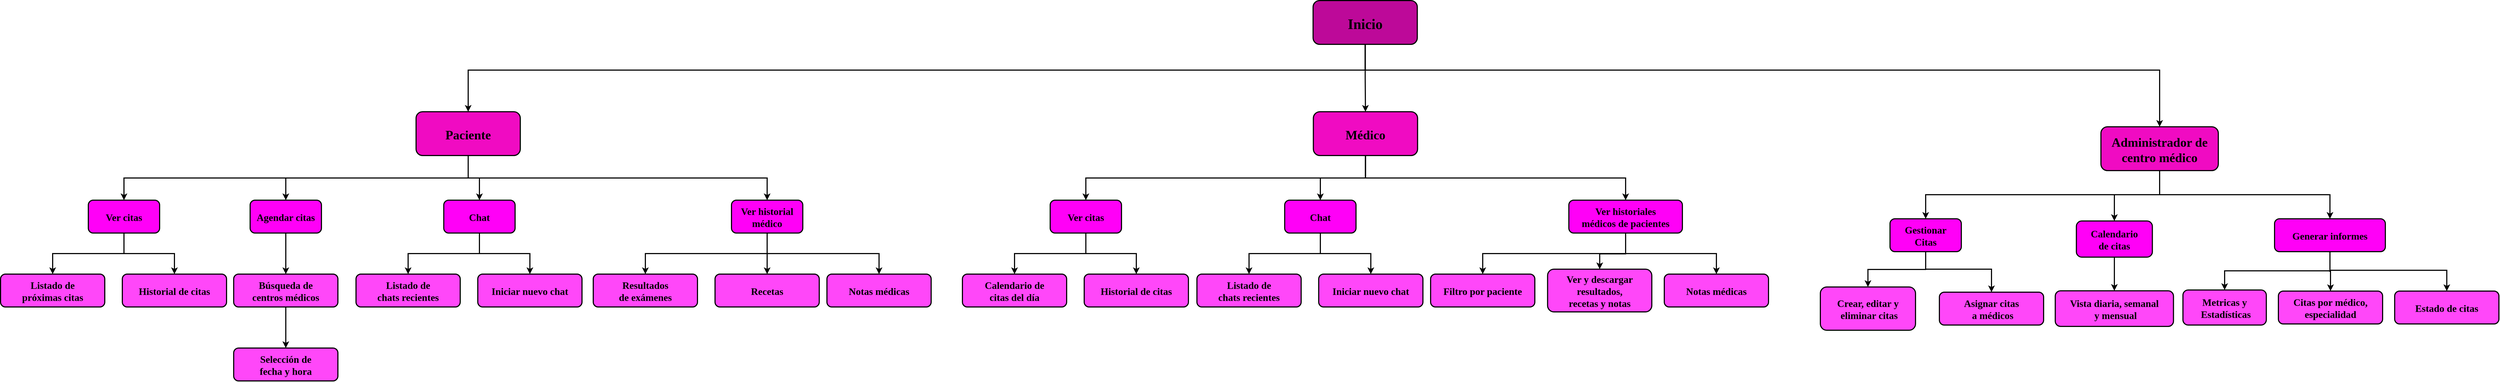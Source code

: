 <mxfile version="22.0.2" type="device">
  <diagram name="Page-1" id="2c0d36ab-eaac-3732-788b-9136903baeff">
    <mxGraphModel dx="1204" dy="242" grid="0" gridSize="10" guides="1" tooltips="1" connect="1" arrows="1" fold="1" page="0" pageScale="1.5" pageWidth="1169" pageHeight="827" background="none" math="0" shadow="0">
      <root>
        <mxCell id="0" />
        <mxCell id="1" parent="0" />
        <mxCell id="2" value="Inicio" style="rounded=1;fillColor=#BD0999;strokeColor=#000000;fontStyle=1;fontFamily=Tahoma;fontSize=26;fontColor=#000000;strokeWidth=2;" parent="1" vertex="1">
          <mxGeometry x="1915.75" y="56" width="190" height="80" as="geometry" />
        </mxCell>
        <mxCell id="13" value="Paciente" style="rounded=1;fillColor=#F00BC2;strokeColor=#000000;fontStyle=1;fontFamily=Tahoma;fontSize=23;fontColor=#000000;strokeWidth=2;" parent="1" vertex="1">
          <mxGeometry x="280.5" y="259" width="190" height="80" as="geometry" />
        </mxCell>
        <mxCell id="16" value="Listado de&#xa;próximas citas" style="rounded=1;fillColor=#FF47F9;strokeColor=#000000;fontStyle=1;fontFamily=Tahoma;fontSize=18;fontColor=#000000;strokeWidth=2;" parent="1" vertex="1">
          <mxGeometry x="-477" y="555.5" width="190" height="60" as="geometry" />
        </mxCell>
        <mxCell id="61" value="" style="edgeStyle=elbowEdgeStyle;elbow=vertical;strokeWidth=2;rounded=0;strokeColor=#000000;" parent="1" source="2" target="13" edge="1">
          <mxGeometry x="-23" y="135.5" width="100" height="100" as="geometry">
            <mxPoint x="-23" y="235.5" as="sourcePoint" />
            <mxPoint x="77" y="135.5" as="targetPoint" />
            <Array as="points">
              <mxPoint x="1198" y="183" />
            </Array>
          </mxGeometry>
        </mxCell>
        <mxCell id="M5uI9JZ_tP9MdGgEt3Kv-123" value="" style="edgeStyle=elbowEdgeStyle;elbow=vertical;strokeWidth=2;rounded=0;entryX=0.5;entryY=0;entryDx=0;entryDy=0;exitX=0.5;exitY=1;exitDx=0;exitDy=0;strokeColor=#000000;" edge="1" parent="1" source="13" target="M5uI9JZ_tP9MdGgEt3Kv-124">
          <mxGeometry x="-23" y="135.5" width="100" height="100" as="geometry">
            <mxPoint x="862.5" y="199.5" as="sourcePoint" />
            <mxPoint x="385.5" y="269.5" as="targetPoint" />
          </mxGeometry>
        </mxCell>
        <mxCell id="M5uI9JZ_tP9MdGgEt3Kv-124" value="Ver citas" style="rounded=1;fillColor=#FF00F7;strokeColor=#000000;fontStyle=1;fontFamily=Tahoma;fontSize=18;fontColor=#000000;strokeWidth=2;" vertex="1" parent="1">
          <mxGeometry x="-317" y="420.5" width="130" height="60" as="geometry" />
        </mxCell>
        <mxCell id="M5uI9JZ_tP9MdGgEt3Kv-125" value="" style="edgeStyle=elbowEdgeStyle;elbow=vertical;strokeWidth=2;rounded=0;entryX=0.5;entryY=0;entryDx=0;entryDy=0;exitX=0.5;exitY=1;exitDx=0;exitDy=0;strokeColor=#000000;" edge="1" parent="1" source="M5uI9JZ_tP9MdGgEt3Kv-124" target="16">
          <mxGeometry x="-23" y="135.5" width="100" height="100" as="geometry">
            <mxPoint x="-52" y="376.5" as="sourcePoint" />
            <mxPoint x="-242" y="430.5" as="targetPoint" />
          </mxGeometry>
        </mxCell>
        <mxCell id="M5uI9JZ_tP9MdGgEt3Kv-126" value="Historial de citas" style="rounded=1;fillColor=#FF47F9;strokeColor=#000000;fontStyle=1;fontFamily=Tahoma;fontSize=18;fontColor=#000000;strokeWidth=2;" vertex="1" parent="1">
          <mxGeometry x="-255" y="555.5" width="190" height="60" as="geometry" />
        </mxCell>
        <mxCell id="M5uI9JZ_tP9MdGgEt3Kv-127" value="" style="edgeStyle=elbowEdgeStyle;elbow=vertical;strokeWidth=2;rounded=0;entryX=0.5;entryY=0;entryDx=0;entryDy=0;exitX=0.5;exitY=1;exitDx=0;exitDy=0;strokeColor=#000000;" edge="1" parent="1" target="M5uI9JZ_tP9MdGgEt3Kv-126" source="M5uI9JZ_tP9MdGgEt3Kv-124">
          <mxGeometry x="-23" y="135.5" width="100" height="100" as="geometry">
            <mxPoint x="-22" y="505.5" as="sourcePoint" />
            <mxPoint x="-12" y="455.5" as="targetPoint" />
          </mxGeometry>
        </mxCell>
        <mxCell id="M5uI9JZ_tP9MdGgEt3Kv-129" value="" style="edgeStyle=elbowEdgeStyle;elbow=vertical;strokeWidth=2;rounded=0;entryX=0.5;entryY=0;entryDx=0;entryDy=0;exitX=0.5;exitY=1;exitDx=0;exitDy=0;strokeColor=#000000;" edge="1" parent="1" target="M5uI9JZ_tP9MdGgEt3Kv-130" source="13">
          <mxGeometry x="-23" y="135.5" width="100" height="100" as="geometry">
            <mxPoint x="826.5" y="350.5" as="sourcePoint" />
            <mxPoint x="836.5" y="280.5" as="targetPoint" />
          </mxGeometry>
        </mxCell>
        <mxCell id="M5uI9JZ_tP9MdGgEt3Kv-130" value="Agendar citas" style="rounded=1;fillColor=#FF00F7;strokeColor=#000000;fontStyle=1;fontFamily=Tahoma;fontSize=18;fontColor=#000000;strokeWidth=2;" vertex="1" parent="1">
          <mxGeometry x="-22" y="420.5" width="130" height="60" as="geometry" />
        </mxCell>
        <mxCell id="M5uI9JZ_tP9MdGgEt3Kv-132" value="Búsqueda de&#xa;centros médicos" style="rounded=1;fillColor=#FF47F9;strokeColor=#000000;fontStyle=1;fontFamily=Tahoma;fontSize=18;fontColor=#000000;strokeWidth=2;" vertex="1" parent="1">
          <mxGeometry x="-52" y="555.5" width="190" height="60" as="geometry" />
        </mxCell>
        <mxCell id="M5uI9JZ_tP9MdGgEt3Kv-133" value="" style="edgeStyle=elbowEdgeStyle;elbow=vertical;strokeWidth=2;rounded=0;entryX=0.5;entryY=0;entryDx=0;entryDy=0;exitX=0.5;exitY=1;exitDx=0;exitDy=0;strokeColor=#000000;" edge="1" parent="1" source="M5uI9JZ_tP9MdGgEt3Kv-130" target="M5uI9JZ_tP9MdGgEt3Kv-132">
          <mxGeometry x="-23" y="135.5" width="100" height="100" as="geometry">
            <mxPoint x="273" y="505.5" as="sourcePoint" />
            <mxPoint x="283" y="455.5" as="targetPoint" />
          </mxGeometry>
        </mxCell>
        <mxCell id="M5uI9JZ_tP9MdGgEt3Kv-134" value="Selección de&#xa;fecha y hora" style="rounded=1;fillColor=#FF47F9;strokeColor=#000000;fontStyle=1;fontFamily=Tahoma;fontSize=18;fontColor=#000000;strokeWidth=2;" vertex="1" parent="1">
          <mxGeometry x="-52" y="690.5" width="190" height="60" as="geometry" />
        </mxCell>
        <mxCell id="M5uI9JZ_tP9MdGgEt3Kv-135" value="" style="edgeStyle=elbowEdgeStyle;elbow=vertical;strokeWidth=2;rounded=0;entryX=0.5;entryY=0;entryDx=0;entryDy=0;exitX=0.5;exitY=1;exitDx=0;exitDy=0;strokeColor=#000000;" edge="1" parent="1" target="M5uI9JZ_tP9MdGgEt3Kv-134" source="M5uI9JZ_tP9MdGgEt3Kv-132">
          <mxGeometry x="-23" y="135.5" width="100" height="100" as="geometry">
            <mxPoint x="73" y="635.5" as="sourcePoint" />
            <mxPoint x="438" y="652.5" as="targetPoint" />
          </mxGeometry>
        </mxCell>
        <mxCell id="M5uI9JZ_tP9MdGgEt3Kv-136" value="Listado de&#xa;chats recientes" style="rounded=1;fillColor=#FF47F9;strokeColor=#000000;fontStyle=1;fontFamily=Tahoma;fontSize=18;fontColor=#000000;strokeWidth=2;" vertex="1" parent="1">
          <mxGeometry x="171" y="555.5" width="190" height="60" as="geometry" />
        </mxCell>
        <mxCell id="M5uI9JZ_tP9MdGgEt3Kv-137" value="" style="edgeStyle=elbowEdgeStyle;elbow=vertical;strokeWidth=2;rounded=0;entryX=0.5;entryY=0;entryDx=0;entryDy=0;exitX=0.5;exitY=1;exitDx=0;exitDy=0;strokeColor=#000000;" edge="1" parent="1" target="M5uI9JZ_tP9MdGgEt3Kv-138" source="13">
          <mxGeometry x="-23" y="135.5" width="100" height="100" as="geometry">
            <mxPoint x="1038.5" y="397.5" as="sourcePoint" />
            <mxPoint x="1048.5" y="327.5" as="targetPoint" />
          </mxGeometry>
        </mxCell>
        <mxCell id="M5uI9JZ_tP9MdGgEt3Kv-138" value="Chat" style="rounded=1;fillColor=#FF00F7;strokeColor=#000000;fontStyle=1;fontFamily=Tahoma;fontSize=18;fontColor=#000000;strokeWidth=2;" vertex="1" parent="1">
          <mxGeometry x="331" y="420.5" width="130" height="60" as="geometry" />
        </mxCell>
        <mxCell id="M5uI9JZ_tP9MdGgEt3Kv-139" value="" style="edgeStyle=elbowEdgeStyle;elbow=vertical;strokeWidth=2;rounded=0;entryX=0.5;entryY=0;entryDx=0;entryDy=0;exitX=0.5;exitY=1;exitDx=0;exitDy=0;strokeColor=#000000;" edge="1" parent="1" source="M5uI9JZ_tP9MdGgEt3Kv-138" target="M5uI9JZ_tP9MdGgEt3Kv-136">
          <mxGeometry x="-23" y="135.5" width="100" height="100" as="geometry">
            <mxPoint x="596" y="376.5" as="sourcePoint" />
            <mxPoint x="406" y="430.5" as="targetPoint" />
          </mxGeometry>
        </mxCell>
        <mxCell id="M5uI9JZ_tP9MdGgEt3Kv-140" value="Iniciar nuevo chat" style="rounded=1;fillColor=#FF47F9;strokeColor=#000000;fontStyle=1;fontFamily=Tahoma;fontSize=18;fontColor=#000000;strokeWidth=2;" vertex="1" parent="1">
          <mxGeometry x="393" y="555.5" width="190" height="60" as="geometry" />
        </mxCell>
        <mxCell id="M5uI9JZ_tP9MdGgEt3Kv-141" value="" style="edgeStyle=elbowEdgeStyle;elbow=vertical;strokeWidth=2;rounded=0;entryX=0.5;entryY=0;entryDx=0;entryDy=0;exitX=0.5;exitY=1;exitDx=0;exitDy=0;strokeColor=#000000;" edge="1" parent="1" source="M5uI9JZ_tP9MdGgEt3Kv-138" target="M5uI9JZ_tP9MdGgEt3Kv-140">
          <mxGeometry x="-23" y="135.5" width="100" height="100" as="geometry">
            <mxPoint x="626" y="505.5" as="sourcePoint" />
            <mxPoint x="636" y="455.5" as="targetPoint" />
          </mxGeometry>
        </mxCell>
        <mxCell id="M5uI9JZ_tP9MdGgEt3Kv-143" value="Resultados&#xa;de exámenes" style="rounded=1;fillColor=#FF47F9;strokeColor=#000000;fontStyle=1;fontFamily=Tahoma;fontSize=18;fontColor=#000000;strokeWidth=2;" vertex="1" parent="1">
          <mxGeometry x="603.5" y="555.5" width="190" height="60" as="geometry" />
        </mxCell>
        <mxCell id="M5uI9JZ_tP9MdGgEt3Kv-144" value="" style="edgeStyle=elbowEdgeStyle;elbow=vertical;strokeWidth=2;rounded=0;entryX=0.5;entryY=0;entryDx=0;entryDy=0;exitX=0.5;exitY=1;exitDx=0;exitDy=0;strokeColor=#000000;" edge="1" parent="1" target="M5uI9JZ_tP9MdGgEt3Kv-145" source="13">
          <mxGeometry x="-23" y="135.5" width="100" height="100" as="geometry">
            <mxPoint x="810.5" y="341.5" as="sourcePoint" />
            <mxPoint x="1483.5" y="329.5" as="targetPoint" />
          </mxGeometry>
        </mxCell>
        <mxCell id="M5uI9JZ_tP9MdGgEt3Kv-145" value="Ver historial&#xa;médico" style="rounded=1;fillColor=#FF00F7;strokeColor=#000000;fontStyle=1;fontFamily=Tahoma;fontSize=18;fontColor=#000000;strokeWidth=2;" vertex="1" parent="1">
          <mxGeometry x="855.5" y="420.5" width="130" height="60" as="geometry" />
        </mxCell>
        <mxCell id="M5uI9JZ_tP9MdGgEt3Kv-146" value="" style="edgeStyle=elbowEdgeStyle;elbow=vertical;strokeWidth=2;rounded=0;entryX=0.5;entryY=0;entryDx=0;entryDy=0;exitX=0.5;exitY=1;exitDx=0;exitDy=0;strokeColor=#000000;" edge="1" parent="1" source="M5uI9JZ_tP9MdGgEt3Kv-145" target="M5uI9JZ_tP9MdGgEt3Kv-143">
          <mxGeometry x="-23" y="135.5" width="100" height="100" as="geometry">
            <mxPoint x="1028.5" y="376.5" as="sourcePoint" />
            <mxPoint x="838.5" y="430.5" as="targetPoint" />
          </mxGeometry>
        </mxCell>
        <mxCell id="M5uI9JZ_tP9MdGgEt3Kv-147" value="Recetas" style="rounded=1;fillColor=#FF47F9;strokeColor=#000000;fontStyle=1;fontFamily=Tahoma;fontSize=18;fontColor=#000000;strokeWidth=2;" vertex="1" parent="1">
          <mxGeometry x="825.5" y="555.5" width="190" height="60" as="geometry" />
        </mxCell>
        <mxCell id="M5uI9JZ_tP9MdGgEt3Kv-148" value="" style="edgeStyle=elbowEdgeStyle;elbow=vertical;strokeWidth=2;rounded=0;entryX=0.5;entryY=0;entryDx=0;entryDy=0;exitX=0.5;exitY=1;exitDx=0;exitDy=0;strokeColor=#000000;" edge="1" parent="1" source="M5uI9JZ_tP9MdGgEt3Kv-145" target="M5uI9JZ_tP9MdGgEt3Kv-147">
          <mxGeometry x="-23" y="135.5" width="100" height="100" as="geometry">
            <mxPoint x="1058.5" y="505.5" as="sourcePoint" />
            <mxPoint x="1068.5" y="455.5" as="targetPoint" />
          </mxGeometry>
        </mxCell>
        <mxCell id="M5uI9JZ_tP9MdGgEt3Kv-149" value="Notas médicas" style="rounded=1;fillColor=#FF47F9;strokeColor=#000000;fontStyle=1;fontFamily=Tahoma;fontSize=18;fontColor=#000000;strokeWidth=2;" vertex="1" parent="1">
          <mxGeometry x="1029.5" y="555.5" width="190" height="60" as="geometry" />
        </mxCell>
        <mxCell id="M5uI9JZ_tP9MdGgEt3Kv-150" value="" style="edgeStyle=elbowEdgeStyle;elbow=vertical;strokeWidth=2;rounded=0;entryX=0.5;entryY=0;entryDx=0;entryDy=0;exitX=0.5;exitY=1;exitDx=0;exitDy=0;strokeColor=#000000;" edge="1" parent="1" target="M5uI9JZ_tP9MdGgEt3Kv-149" source="M5uI9JZ_tP9MdGgEt3Kv-145">
          <mxGeometry x="-23" y="135.5" width="100" height="100" as="geometry">
            <mxPoint x="1032.5" y="480.5" as="sourcePoint" />
            <mxPoint x="1272.5" y="455.5" as="targetPoint" />
          </mxGeometry>
        </mxCell>
        <mxCell id="M5uI9JZ_tP9MdGgEt3Kv-214" value="Médico" style="rounded=1;fillColor=#F00BC2;strokeColor=#000000;fontStyle=1;fontFamily=Tahoma;fontSize=23;fontColor=#000000;strokeWidth=2;" vertex="1" parent="1">
          <mxGeometry x="1916.25" y="259" width="190" height="80" as="geometry" />
        </mxCell>
        <mxCell id="M5uI9JZ_tP9MdGgEt3Kv-215" value="Calendario de&#xa;citas del día" style="rounded=1;fillColor=#FF47F9;strokeColor=#000000;fontStyle=1;fontFamily=Tahoma;fontSize=18;fontColor=#000000;strokeWidth=2;" vertex="1" parent="1">
          <mxGeometry x="1276.5" y="555.5" width="190" height="60" as="geometry" />
        </mxCell>
        <mxCell id="M5uI9JZ_tP9MdGgEt3Kv-216" value="" style="edgeStyle=elbowEdgeStyle;elbow=vertical;strokeWidth=2;rounded=0;entryX=0.5;entryY=0;entryDx=0;entryDy=0;exitX=0.5;exitY=1;exitDx=0;exitDy=0;strokeColor=#000000;" edge="1" parent="1" source="M5uI9JZ_tP9MdGgEt3Kv-214" target="M5uI9JZ_tP9MdGgEt3Kv-217">
          <mxGeometry x="-23" y="135.5" width="100" height="100" as="geometry">
            <mxPoint x="2498.25" y="199.5" as="sourcePoint" />
            <mxPoint x="2021.25" y="269.5" as="targetPoint" />
          </mxGeometry>
        </mxCell>
        <mxCell id="M5uI9JZ_tP9MdGgEt3Kv-217" value="Ver citas" style="rounded=1;fillColor=#FF00F7;strokeColor=#000000;fontStyle=1;fontFamily=Tahoma;fontSize=18;fontColor=#000000;strokeWidth=2;" vertex="1" parent="1">
          <mxGeometry x="1436.5" y="420.5" width="130" height="60" as="geometry" />
        </mxCell>
        <mxCell id="M5uI9JZ_tP9MdGgEt3Kv-218" value="" style="edgeStyle=elbowEdgeStyle;elbow=vertical;strokeWidth=2;rounded=0;entryX=0.5;entryY=0;entryDx=0;entryDy=0;exitX=0.5;exitY=1;exitDx=0;exitDy=0;strokeColor=#000000;" edge="1" parent="1" source="M5uI9JZ_tP9MdGgEt3Kv-217" target="M5uI9JZ_tP9MdGgEt3Kv-215">
          <mxGeometry x="-23" y="135.5" width="100" height="100" as="geometry">
            <mxPoint x="1701.5" y="376.5" as="sourcePoint" />
            <mxPoint x="1511.5" y="430.5" as="targetPoint" />
          </mxGeometry>
        </mxCell>
        <mxCell id="M5uI9JZ_tP9MdGgEt3Kv-219" value="Historial de citas" style="rounded=1;fillColor=#FF47F9;strokeColor=#000000;fontStyle=1;fontFamily=Tahoma;fontSize=18;fontColor=#000000;strokeWidth=2;" vertex="1" parent="1">
          <mxGeometry x="1498.5" y="555.5" width="190" height="60" as="geometry" />
        </mxCell>
        <mxCell id="M5uI9JZ_tP9MdGgEt3Kv-220" value="" style="edgeStyle=elbowEdgeStyle;elbow=vertical;strokeWidth=2;rounded=0;entryX=0.5;entryY=0;entryDx=0;entryDy=0;exitX=0.5;exitY=1;exitDx=0;exitDy=0;strokeColor=#000000;" edge="1" parent="1" source="M5uI9JZ_tP9MdGgEt3Kv-217" target="M5uI9JZ_tP9MdGgEt3Kv-219">
          <mxGeometry x="-23" y="135.5" width="100" height="100" as="geometry">
            <mxPoint x="1731.5" y="505.5" as="sourcePoint" />
            <mxPoint x="1741.5" y="455.5" as="targetPoint" />
          </mxGeometry>
        </mxCell>
        <mxCell id="M5uI9JZ_tP9MdGgEt3Kv-221" value="Listado de&#xa;chats recientes" style="rounded=1;fillColor=#FF47F9;strokeColor=#000000;fontStyle=1;fontFamily=Tahoma;fontSize=18;fontColor=#000000;strokeWidth=2;" vertex="1" parent="1">
          <mxGeometry x="1704" y="555.5" width="190" height="60" as="geometry" />
        </mxCell>
        <mxCell id="M5uI9JZ_tP9MdGgEt3Kv-222" value="" style="edgeStyle=elbowEdgeStyle;elbow=vertical;strokeWidth=2;rounded=0;entryX=0.5;entryY=0;entryDx=0;entryDy=0;exitX=0.5;exitY=1;exitDx=0;exitDy=0;strokeColor=#000000;" edge="1" parent="1" source="M5uI9JZ_tP9MdGgEt3Kv-214" target="M5uI9JZ_tP9MdGgEt3Kv-223">
          <mxGeometry x="-23" y="135.5" width="100" height="100" as="geometry">
            <mxPoint x="2674.25" y="397.5" as="sourcePoint" />
            <mxPoint x="2684.25" y="327.5" as="targetPoint" />
          </mxGeometry>
        </mxCell>
        <mxCell id="M5uI9JZ_tP9MdGgEt3Kv-223" value="Chat" style="rounded=1;fillColor=#FF00F7;strokeColor=#000000;fontStyle=1;fontFamily=Tahoma;fontSize=18;fontColor=#000000;strokeWidth=2;" vertex="1" parent="1">
          <mxGeometry x="1864" y="420.5" width="130" height="60" as="geometry" />
        </mxCell>
        <mxCell id="M5uI9JZ_tP9MdGgEt3Kv-224" value="" style="edgeStyle=elbowEdgeStyle;elbow=vertical;strokeWidth=2;rounded=0;entryX=0.5;entryY=0;entryDx=0;entryDy=0;exitX=0.5;exitY=1;exitDx=0;exitDy=0;strokeColor=#000000;" edge="1" parent="1" source="M5uI9JZ_tP9MdGgEt3Kv-223" target="M5uI9JZ_tP9MdGgEt3Kv-221">
          <mxGeometry x="-23" y="135.5" width="100" height="100" as="geometry">
            <mxPoint x="2129" y="376.5" as="sourcePoint" />
            <mxPoint x="1939" y="430.5" as="targetPoint" />
          </mxGeometry>
        </mxCell>
        <mxCell id="M5uI9JZ_tP9MdGgEt3Kv-225" value="Iniciar nuevo chat" style="rounded=1;fillColor=#FF47F9;strokeColor=#000000;fontStyle=1;fontFamily=Tahoma;fontSize=18;fontColor=#000000;strokeWidth=2;" vertex="1" parent="1">
          <mxGeometry x="1926" y="555.5" width="190" height="60" as="geometry" />
        </mxCell>
        <mxCell id="M5uI9JZ_tP9MdGgEt3Kv-226" value="" style="edgeStyle=elbowEdgeStyle;elbow=vertical;strokeWidth=2;rounded=0;entryX=0.5;entryY=0;entryDx=0;entryDy=0;exitX=0.5;exitY=1;exitDx=0;exitDy=0;strokeColor=#000000;" edge="1" parent="1" source="M5uI9JZ_tP9MdGgEt3Kv-223" target="M5uI9JZ_tP9MdGgEt3Kv-225">
          <mxGeometry x="-23" y="135.5" width="100" height="100" as="geometry">
            <mxPoint x="2159" y="505.5" as="sourcePoint" />
            <mxPoint x="2169" y="455.5" as="targetPoint" />
          </mxGeometry>
        </mxCell>
        <mxCell id="M5uI9JZ_tP9MdGgEt3Kv-227" value="Filtro por paciente" style="rounded=1;fillColor=#FF47F9;strokeColor=#000000;fontStyle=1;fontFamily=Tahoma;fontSize=18;fontColor=#000000;strokeWidth=2;" vertex="1" parent="1">
          <mxGeometry x="2130" y="555.5" width="190" height="60" as="geometry" />
        </mxCell>
        <mxCell id="M5uI9JZ_tP9MdGgEt3Kv-228" value="" style="edgeStyle=elbowEdgeStyle;elbow=vertical;strokeWidth=2;rounded=0;entryX=0.5;entryY=0;entryDx=0;entryDy=0;exitX=0.5;exitY=1;exitDx=0;exitDy=0;strokeColor=#000000;" edge="1" parent="1" source="M5uI9JZ_tP9MdGgEt3Kv-214" target="M5uI9JZ_tP9MdGgEt3Kv-229">
          <mxGeometry x="-23" y="135.5" width="100" height="100" as="geometry">
            <mxPoint x="2446.25" y="341.5" as="sourcePoint" />
            <mxPoint x="3119.25" y="329.5" as="targetPoint" />
          </mxGeometry>
        </mxCell>
        <mxCell id="M5uI9JZ_tP9MdGgEt3Kv-229" value="Ver historiales&#xa;médicos de pacientes" style="rounded=1;fillColor=#FF00F7;strokeColor=#000000;fontStyle=1;fontFamily=Tahoma;fontSize=18;fontColor=#000000;strokeWidth=2;" vertex="1" parent="1">
          <mxGeometry x="2382" y="420.5" width="207" height="60" as="geometry" />
        </mxCell>
        <mxCell id="M5uI9JZ_tP9MdGgEt3Kv-230" value="" style="edgeStyle=elbowEdgeStyle;elbow=vertical;strokeWidth=2;rounded=0;entryX=0.5;entryY=0;entryDx=0;entryDy=0;exitX=0.5;exitY=1;exitDx=0;exitDy=0;strokeColor=#000000;" edge="1" parent="1" source="M5uI9JZ_tP9MdGgEt3Kv-229" target="M5uI9JZ_tP9MdGgEt3Kv-227">
          <mxGeometry x="-23" y="135.5" width="100" height="100" as="geometry">
            <mxPoint x="2555" y="376.5" as="sourcePoint" />
            <mxPoint x="2365" y="430.5" as="targetPoint" />
          </mxGeometry>
        </mxCell>
        <mxCell id="M5uI9JZ_tP9MdGgEt3Kv-231" value="Ver y descargar&#xa;resultados,&#xa;recetas y notas" style="rounded=1;fillColor=#FF47F9;strokeColor=#000000;fontStyle=1;fontFamily=Tahoma;fontSize=18;fontColor=#000000;strokeWidth=2;" vertex="1" parent="1">
          <mxGeometry x="2343.25" y="546.5" width="190" height="78" as="geometry" />
        </mxCell>
        <mxCell id="M5uI9JZ_tP9MdGgEt3Kv-232" value="" style="edgeStyle=elbowEdgeStyle;elbow=vertical;strokeWidth=2;rounded=0;entryX=0.5;entryY=0;entryDx=0;entryDy=0;exitX=0.5;exitY=1;exitDx=0;exitDy=0;strokeColor=#000000;" edge="1" parent="1" source="M5uI9JZ_tP9MdGgEt3Kv-229" target="M5uI9JZ_tP9MdGgEt3Kv-231">
          <mxGeometry x="-23" y="135.5" width="100" height="100" as="geometry">
            <mxPoint x="2585" y="505.5" as="sourcePoint" />
            <mxPoint x="2595" y="455.5" as="targetPoint" />
            <Array as="points">
              <mxPoint x="2461.25" y="518.5" />
            </Array>
          </mxGeometry>
        </mxCell>
        <mxCell id="M5uI9JZ_tP9MdGgEt3Kv-233" value="Notas médicas" style="rounded=1;fillColor=#FF47F9;strokeColor=#000000;fontStyle=1;fontFamily=Tahoma;fontSize=18;fontColor=#000000;strokeWidth=2;" vertex="1" parent="1">
          <mxGeometry x="2556" y="555.5" width="190" height="60" as="geometry" />
        </mxCell>
        <mxCell id="M5uI9JZ_tP9MdGgEt3Kv-234" value="" style="edgeStyle=elbowEdgeStyle;elbow=vertical;strokeWidth=2;rounded=0;entryX=0.5;entryY=0;entryDx=0;entryDy=0;exitX=0.5;exitY=1;exitDx=0;exitDy=0;strokeColor=#000000;" edge="1" parent="1" source="M5uI9JZ_tP9MdGgEt3Kv-229" target="M5uI9JZ_tP9MdGgEt3Kv-233">
          <mxGeometry x="-23" y="135.5" width="100" height="100" as="geometry">
            <mxPoint x="2559" y="480.5" as="sourcePoint" />
            <mxPoint x="2799" y="455.5" as="targetPoint" />
          </mxGeometry>
        </mxCell>
        <mxCell id="M5uI9JZ_tP9MdGgEt3Kv-235" value="" style="edgeStyle=elbowEdgeStyle;elbow=vertical;strokeWidth=2;rounded=0;strokeColor=#000000;exitX=0.5;exitY=1;exitDx=0;exitDy=0;" edge="1" parent="1" source="2" target="M5uI9JZ_tP9MdGgEt3Kv-214">
          <mxGeometry x="-23" y="135.5" width="100" height="100" as="geometry">
            <mxPoint x="1678" y="61" as="sourcePoint" />
            <mxPoint x="385" y="346" as="targetPoint" />
          </mxGeometry>
        </mxCell>
        <mxCell id="M5uI9JZ_tP9MdGgEt3Kv-237" value="Administrador de&#xa;centro médico​" style="rounded=1;fillColor=#F00BC2;strokeColor=#000000;fontStyle=1;fontFamily=Tahoma;fontSize=23;fontColor=#000000;strokeWidth=2;" vertex="1" parent="1">
          <mxGeometry x="3352" y="286.5" width="214" height="80" as="geometry" />
        </mxCell>
        <mxCell id="M5uI9JZ_tP9MdGgEt3Kv-238" value="Crear, editar y&#xa; eliminar citas" style="rounded=1;fillColor=#FF47F9;strokeColor=#000000;fontStyle=1;fontFamily=Tahoma;fontSize=18;fontColor=#000000;strokeWidth=2;" vertex="1" parent="1">
          <mxGeometry x="2840.5" y="579" width="173.5" height="79" as="geometry" />
        </mxCell>
        <mxCell id="M5uI9JZ_tP9MdGgEt3Kv-239" value="" style="edgeStyle=elbowEdgeStyle;elbow=vertical;strokeWidth=2;rounded=0;strokeColor=#000000;exitX=0.5;exitY=1;exitDx=0;exitDy=0;" edge="1" parent="1" source="2" target="M5uI9JZ_tP9MdGgEt3Kv-237">
          <mxGeometry x="-23" y="135.5" width="100" height="100" as="geometry">
            <mxPoint x="3458.5" y="291" as="sourcePoint" />
            <mxPoint x="3160.5" y="162.5" as="targetPoint" />
            <Array as="points">
              <mxPoint x="2725" y="183" />
            </Array>
          </mxGeometry>
        </mxCell>
        <mxCell id="M5uI9JZ_tP9MdGgEt3Kv-240" value="" style="edgeStyle=elbowEdgeStyle;elbow=vertical;strokeWidth=2;rounded=0;entryX=0.5;entryY=0;entryDx=0;entryDy=0;exitX=0.5;exitY=1;exitDx=0;exitDy=0;strokeColor=#000000;" edge="1" parent="1" source="M5uI9JZ_tP9MdGgEt3Kv-237" target="M5uI9JZ_tP9MdGgEt3Kv-241">
          <mxGeometry x="-23" y="135.5" width="100" height="100" as="geometry">
            <mxPoint x="3946" y="226.5" as="sourcePoint" />
            <mxPoint x="3469" y="296.5" as="targetPoint" />
          </mxGeometry>
        </mxCell>
        <mxCell id="M5uI9JZ_tP9MdGgEt3Kv-241" value="Gestionar &#xa;Citas" style="rounded=1;fillColor=#FF00F7;strokeColor=#000000;fontStyle=1;fontFamily=Tahoma;fontSize=18;fontColor=#000000;strokeWidth=2;" vertex="1" parent="1">
          <mxGeometry x="2967.5" y="454.5" width="130" height="60" as="geometry" />
        </mxCell>
        <mxCell id="M5uI9JZ_tP9MdGgEt3Kv-242" value="" style="edgeStyle=elbowEdgeStyle;elbow=vertical;strokeWidth=2;rounded=0;entryX=0.5;entryY=0;entryDx=0;entryDy=0;exitX=0.5;exitY=1;exitDx=0;exitDy=0;strokeColor=#000000;" edge="1" parent="1" source="M5uI9JZ_tP9MdGgEt3Kv-241" target="M5uI9JZ_tP9MdGgEt3Kv-238">
          <mxGeometry x="-23" y="135.5" width="100" height="100" as="geometry">
            <mxPoint x="3107" y="413.5" as="sourcePoint" />
            <mxPoint x="2917" y="467.5" as="targetPoint" />
          </mxGeometry>
        </mxCell>
        <mxCell id="M5uI9JZ_tP9MdGgEt3Kv-243" value="Asignar citas&#xa; a médicos" style="rounded=1;fillColor=#FF47F9;strokeColor=#000000;fontStyle=1;fontFamily=Tahoma;fontSize=18;fontColor=#000000;strokeWidth=2;" vertex="1" parent="1">
          <mxGeometry x="3057.5" y="588.5" width="190" height="60" as="geometry" />
        </mxCell>
        <mxCell id="M5uI9JZ_tP9MdGgEt3Kv-244" value="" style="edgeStyle=elbowEdgeStyle;elbow=vertical;strokeWidth=2;rounded=0;entryX=0.5;entryY=0;entryDx=0;entryDy=0;exitX=0.5;exitY=1;exitDx=0;exitDy=0;strokeColor=#000000;" edge="1" parent="1" source="M5uI9JZ_tP9MdGgEt3Kv-241" target="M5uI9JZ_tP9MdGgEt3Kv-243">
          <mxGeometry x="-23" y="135.5" width="100" height="100" as="geometry">
            <mxPoint x="3137" y="542.5" as="sourcePoint" />
            <mxPoint x="3147" y="492.5" as="targetPoint" />
            <Array as="points">
              <mxPoint x="3113.5" y="546.5" />
            </Array>
          </mxGeometry>
        </mxCell>
        <mxCell id="M5uI9JZ_tP9MdGgEt3Kv-245" value="" style="edgeStyle=elbowEdgeStyle;elbow=vertical;strokeWidth=2;rounded=0;entryX=0.5;entryY=0;entryDx=0;entryDy=0;exitX=0.5;exitY=1;exitDx=0;exitDy=0;strokeColor=#000000;" edge="1" parent="1" source="M5uI9JZ_tP9MdGgEt3Kv-237" target="M5uI9JZ_tP9MdGgEt3Kv-246">
          <mxGeometry x="-23" y="135.5" width="100" height="100" as="geometry">
            <mxPoint x="3910" y="377.5" as="sourcePoint" />
            <mxPoint x="3920" y="307.5" as="targetPoint" />
            <Array as="points">
              <mxPoint x="3417" y="410.5" />
            </Array>
          </mxGeometry>
        </mxCell>
        <mxCell id="M5uI9JZ_tP9MdGgEt3Kv-246" value="Calendario&#xa;de citas" style="rounded=1;fillColor=#FF00F7;strokeColor=#000000;fontStyle=1;fontFamily=Tahoma;fontSize=18;fontColor=#000000;strokeWidth=2;" vertex="1" parent="1">
          <mxGeometry x="3307.25" y="458.5" width="138.5" height="66" as="geometry" />
        </mxCell>
        <mxCell id="M5uI9JZ_tP9MdGgEt3Kv-247" value="Vista diaria, semanal&#xa; y mensual" style="rounded=1;fillColor=#FF47F9;strokeColor=#000000;fontStyle=1;fontFamily=Tahoma;fontSize=18;fontColor=#000000;strokeWidth=2;" vertex="1" parent="1">
          <mxGeometry x="3268.75" y="586" width="215.5" height="65" as="geometry" />
        </mxCell>
        <mxCell id="M5uI9JZ_tP9MdGgEt3Kv-248" value="" style="edgeStyle=elbowEdgeStyle;elbow=vertical;strokeWidth=2;rounded=0;entryX=0.5;entryY=0;entryDx=0;entryDy=0;exitX=0.5;exitY=1;exitDx=0;exitDy=0;strokeColor=#000000;" edge="1" parent="1" source="M5uI9JZ_tP9MdGgEt3Kv-246" target="M5uI9JZ_tP9MdGgEt3Kv-247">
          <mxGeometry x="-23" y="135.5" width="100" height="100" as="geometry">
            <mxPoint x="3274" y="546.5" as="sourcePoint" />
            <mxPoint x="3284" y="496.5" as="targetPoint" />
          </mxGeometry>
        </mxCell>
        <mxCell id="M5uI9JZ_tP9MdGgEt3Kv-249" value="Metricas y&#xa; Estadísticas" style="rounded=1;fillColor=#FF47F9;strokeColor=#000000;fontStyle=1;fontFamily=Tahoma;fontSize=18;fontColor=#000000;strokeWidth=2;" vertex="1" parent="1">
          <mxGeometry x="3501.5" y="584.5" width="152" height="64" as="geometry" />
        </mxCell>
        <mxCell id="M5uI9JZ_tP9MdGgEt3Kv-250" style="edgeStyle=orthogonalEdgeStyle;rounded=0;orthogonalLoop=1;jettySize=auto;html=1;exitX=0.5;exitY=1;exitDx=0;exitDy=0;entryX=0.5;entryY=0;entryDx=0;entryDy=0;strokeColor=#000000;strokeWidth=2;" edge="1" parent="1" source="M5uI9JZ_tP9MdGgEt3Kv-251" target="M5uI9JZ_tP9MdGgEt3Kv-255">
          <mxGeometry relative="1" as="geometry">
            <Array as="points">
              <mxPoint x="3769.5" y="548.5" />
              <mxPoint x="3982.5" y="548.5" />
            </Array>
          </mxGeometry>
        </mxCell>
        <mxCell id="M5uI9JZ_tP9MdGgEt3Kv-251" value="Generar informes" style="rounded=1;fillColor=#FF00F7;strokeColor=#000000;fontStyle=1;fontFamily=Tahoma;fontSize=18;fontColor=#000000;strokeWidth=2;" vertex="1" parent="1">
          <mxGeometry x="3668.5" y="454.5" width="202" height="60" as="geometry" />
        </mxCell>
        <mxCell id="M5uI9JZ_tP9MdGgEt3Kv-252" value="" style="edgeStyle=elbowEdgeStyle;elbow=vertical;strokeWidth=2;rounded=0;entryX=0.5;entryY=0;entryDx=0;entryDy=0;exitX=0.5;exitY=1;exitDx=0;exitDy=0;strokeColor=#000000;" edge="1" parent="1" source="M5uI9JZ_tP9MdGgEt3Kv-251" target="M5uI9JZ_tP9MdGgEt3Kv-249">
          <mxGeometry x="-23" y="135.5" width="100" height="100" as="geometry">
            <mxPoint x="3424" y="413.5" as="sourcePoint" />
            <mxPoint x="3234" y="467.5" as="targetPoint" />
          </mxGeometry>
        </mxCell>
        <mxCell id="M5uI9JZ_tP9MdGgEt3Kv-253" value="Citas por médico, &#xa;especialidad" style="rounded=1;fillColor=#FF47F9;strokeColor=#000000;fontStyle=1;fontFamily=Tahoma;fontSize=18;fontColor=#000000;strokeWidth=2;" vertex="1" parent="1">
          <mxGeometry x="3675.5" y="586.5" width="190" height="60" as="geometry" />
        </mxCell>
        <mxCell id="M5uI9JZ_tP9MdGgEt3Kv-254" value="" style="edgeStyle=elbowEdgeStyle;elbow=vertical;strokeWidth=2;rounded=0;entryX=0.5;entryY=0;entryDx=0;entryDy=0;exitX=0.5;exitY=1;exitDx=0;exitDy=0;strokeColor=#000000;" edge="1" parent="1" source="M5uI9JZ_tP9MdGgEt3Kv-251" target="M5uI9JZ_tP9MdGgEt3Kv-253">
          <mxGeometry x="-23" y="135.5" width="100" height="100" as="geometry">
            <mxPoint x="3454" y="542.5" as="sourcePoint" />
            <mxPoint x="3464" y="492.5" as="targetPoint" />
          </mxGeometry>
        </mxCell>
        <mxCell id="M5uI9JZ_tP9MdGgEt3Kv-255" value="Estado de citas" style="rounded=1;fillColor=#FF47F9;strokeColor=#000000;fontStyle=1;fontFamily=Tahoma;fontSize=18;fontColor=#000000;strokeWidth=2;" vertex="1" parent="1">
          <mxGeometry x="3887.5" y="586.5" width="190" height="60" as="geometry" />
        </mxCell>
        <mxCell id="M5uI9JZ_tP9MdGgEt3Kv-256" value="" style="edgeStyle=elbowEdgeStyle;elbow=vertical;strokeWidth=2;rounded=0;entryX=0.5;entryY=0;entryDx=0;entryDy=0;exitX=0.5;exitY=1;exitDx=0;exitDy=0;strokeColor=#000000;" edge="1" parent="1" source="M5uI9JZ_tP9MdGgEt3Kv-237" target="M5uI9JZ_tP9MdGgEt3Kv-251">
          <mxGeometry x="-23" y="135.5" width="100" height="100" as="geometry">
            <mxPoint x="3894" y="368.5" as="sourcePoint" />
            <mxPoint x="4004" y="447.5" as="targetPoint" />
          </mxGeometry>
        </mxCell>
      </root>
    </mxGraphModel>
  </diagram>
</mxfile>
